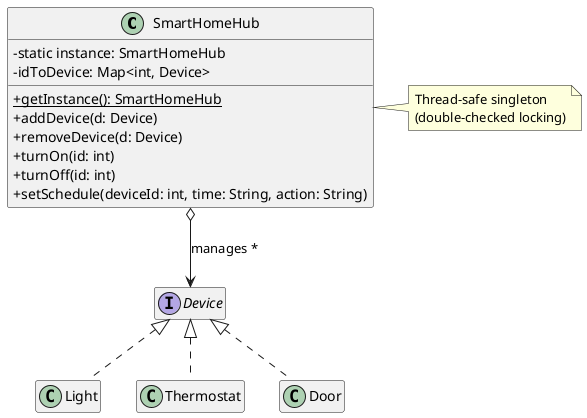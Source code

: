 @startuml name
skinparam classAttributeIconSize 0
hide empty members
class SmartHomeHub {
  -static instance: SmartHomeHub
  -idToDevice: Map<int, Device>
  {static} +getInstance(): SmartHomeHub
  +addDevice(d: Device)
  +removeDevice(d: Device)
  +turnOn(id: int)
  +turnOff(id: int)
  +setSchedule(deviceId: int, time: String, action: String)
}

interface Device
class Light
class Thermostat
class Door

SmartHomeHub o--> Device : manages *
Device <|.. Light
Device <|.. Thermostat
Device <|.. Door

note right of SmartHomeHub
Thread-safe singleton
(double-checked locking)
end note
@enduml



